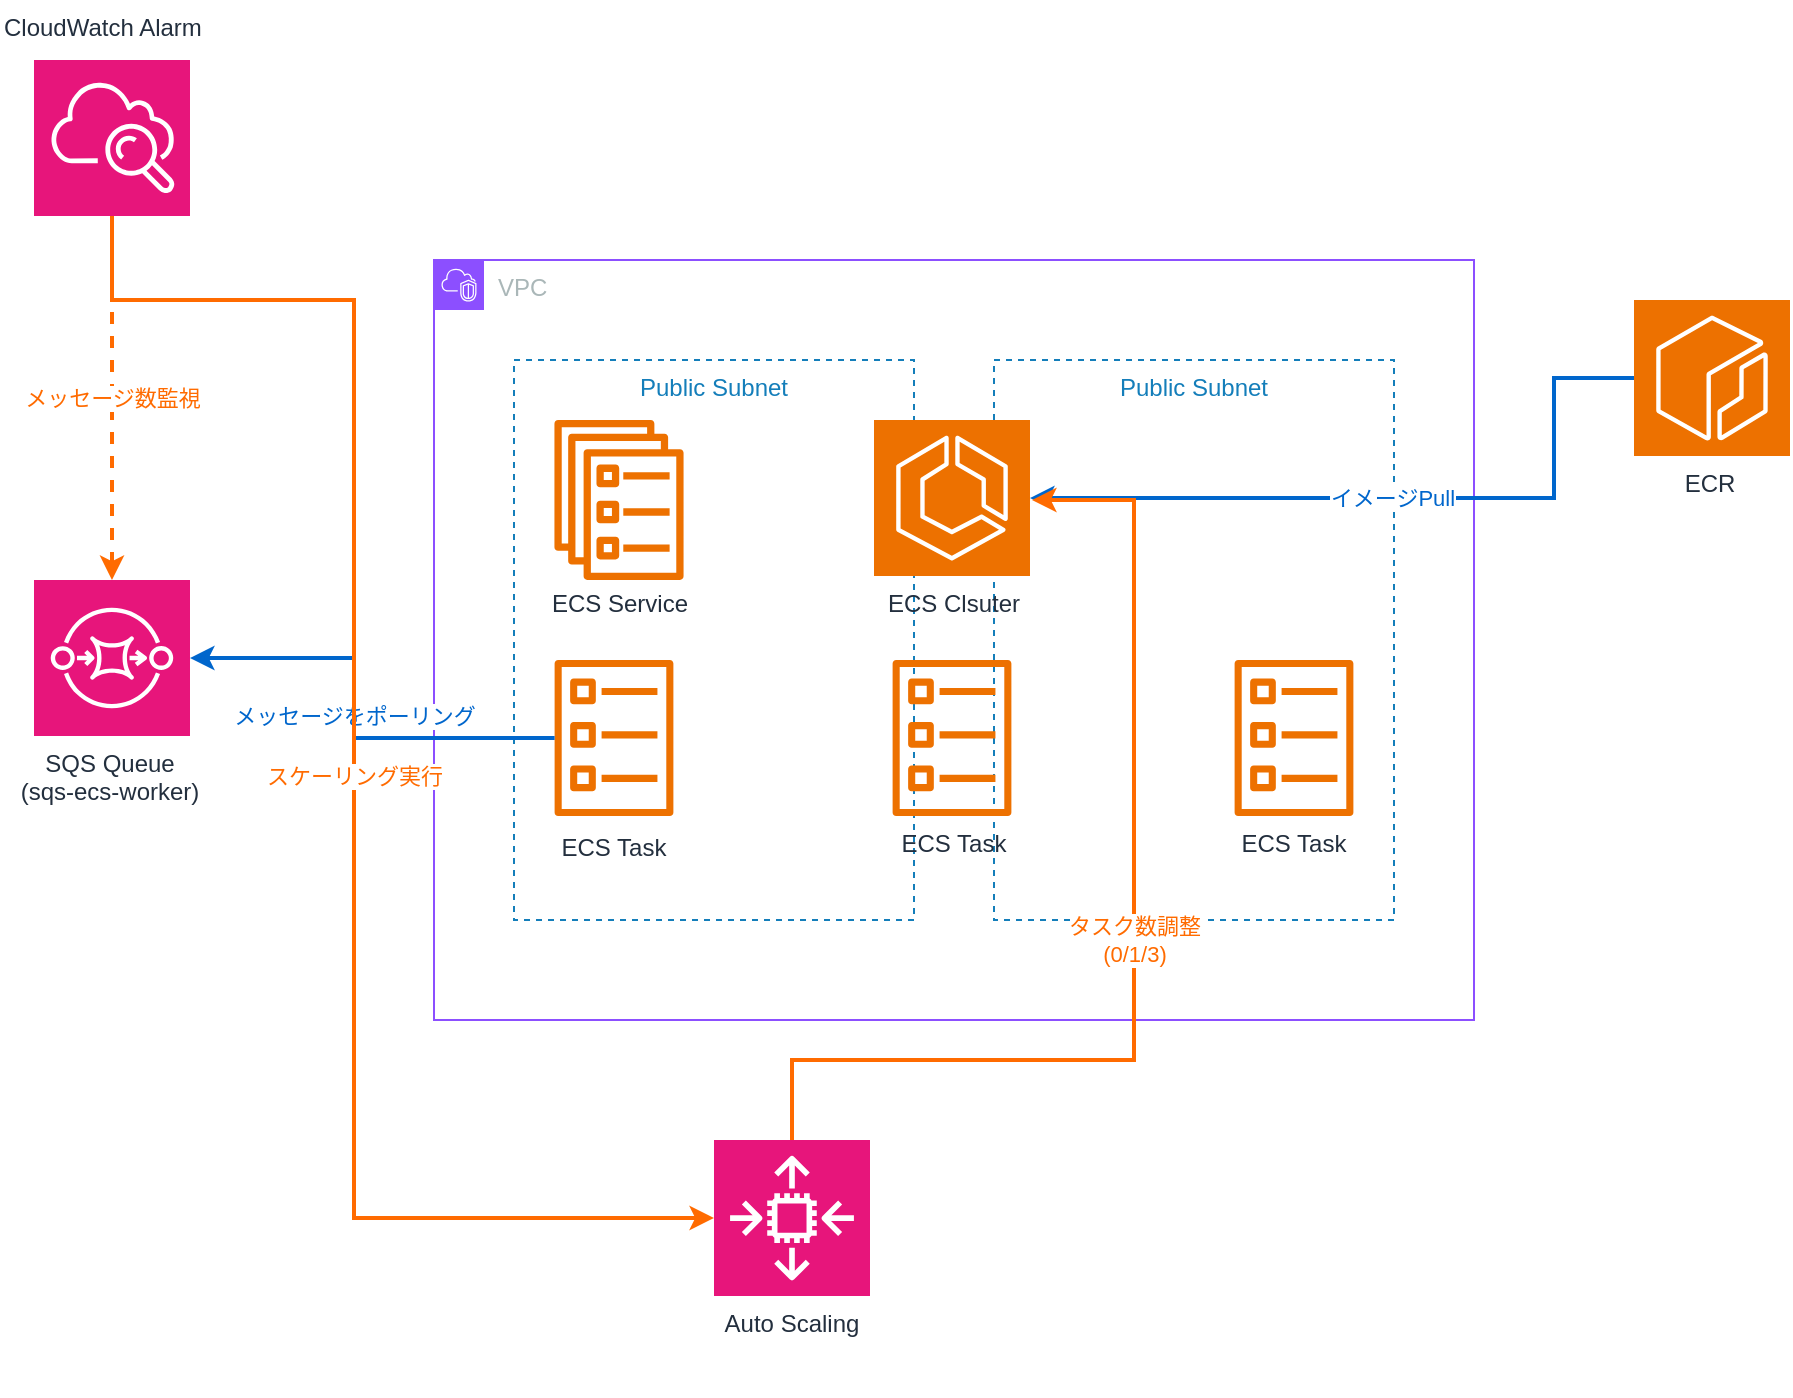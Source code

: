 <mxfile version="28.0.6">
  <diagram name="SQS-ECS-Worker-Architecture" id="aws-architecture">
    <mxGraphModel dx="1073" dy="759" grid="1" gridSize="10" guides="1" tooltips="1" connect="1" arrows="1" fold="1" page="1" pageScale="1" pageWidth="1169" pageHeight="827" math="0" shadow="0">
      <root>
        <mxCell id="0" />
        <mxCell id="1" parent="0" />
        <mxCell id="vpc" value="VPC" style="points=[[0,0],[0.25,0],[0.5,0],[0.75,0],[1,0],[1,0.25],[1,0.5],[1,0.75],[1,1],[0.75,1],[0.5,1],[0.25,1],[0,1],[0,0.75],[0,0.5],[0,0.25]];outlineConnect=0;gradientColor=none;html=1;whiteSpace=wrap;fontSize=12;fontStyle=0;container=1;pointerEvents=0;collapsible=0;recursiveResize=0;shape=mxgraph.aws4.group;grIcon=mxgraph.aws4.group_vpc2;strokeColor=#8C4FFF;fillColor=none;verticalAlign=top;align=left;spacingLeft=30;fontColor=#AAB7B8;dashed=0;" parent="1" vertex="1">
          <mxGeometry x="320" y="180" width="520" height="380" as="geometry" />
        </mxCell>
        <mxCell id="az1" value="Public Subnet" style="fillColor=none;strokeColor=#147EBA;dashed=1;verticalAlign=top;fontStyle=0;fontColor=#147EBA;whiteSpace=wrap;html=1;" parent="vpc" vertex="1">
          <mxGeometry x="40" y="50" width="200" height="280" as="geometry" />
        </mxCell>
        <mxCell id="az2" value="Public Subnet" style="fillColor=none;strokeColor=#147EBA;dashed=1;verticalAlign=top;fontStyle=0;fontColor=#147EBA;whiteSpace=wrap;html=1;" parent="vpc" vertex="1">
          <mxGeometry x="280" y="50" width="200" height="280" as="geometry" />
        </mxCell>
        <mxCell id="ecs-cluster" value="" style="sketch=0;points=[[0,0,0],[0.25,0,0],[0.5,0,0],[0.75,0,0],[1,0,0],[0,1,0],[0.25,1,0],[0.5,1,0],[0.75,1,0],[1,1,0],[0,0.25,0],[0,0.5,0],[0,0.75,0],[1,0.25,0],[1,0.5,0],[1,0.75,0]];outlineConnect=0;fontColor=#232F3E;fillColor=#ED7100;strokeColor=#ffffff;dashed=0;verticalAlign=top;align=center;html=1;fontSize=12;fontStyle=0;aspect=fixed;shape=mxgraph.aws4.resourceIcon;resIcon=mxgraph.aws4.ecs;" parent="vpc" vertex="1">
          <mxGeometry x="220" y="80" width="78" height="78" as="geometry" />
        </mxCell>
        <mxCell id="ecs-task1" value="" style="sketch=0;outlineConnect=0;fontColor=#232F3E;fillColor=#ED7100;strokeColor=#ffffff;dashed=0;verticalAlign=top;align=center;html=1;fontSize=12;fontStyle=0;aspect=fixed;pointerEvents=1;shape=mxgraph.aws4.ecs_task;" parent="vpc" vertex="1">
          <mxGeometry x="60" y="200" width="60" height="78" as="geometry" />
        </mxCell>
        <mxCell id="ecs-task2" value="" style="sketch=0;outlineConnect=0;fontColor=#232F3E;fillColor=#ED7100;strokeColor=#ffffff;dashed=0;verticalAlign=top;align=center;html=1;fontSize=12;fontStyle=0;aspect=fixed;pointerEvents=1;shape=mxgraph.aws4.ecs_task;" parent="vpc" vertex="1">
          <mxGeometry x="229" y="200" width="60" height="78" as="geometry" />
        </mxCell>
        <mxCell id="ecs-task3" value="" style="sketch=0;outlineConnect=0;fontColor=#232F3E;fillColor=#ED7100;strokeColor=#ffffff;dashed=0;verticalAlign=top;align=center;html=1;fontSize=12;fontStyle=0;aspect=fixed;pointerEvents=1;shape=mxgraph.aws4.ecs_task;" parent="vpc" vertex="1">
          <mxGeometry x="400" y="200" width="60" height="78" as="geometry" />
        </mxCell>
        <mxCell id="8lBdp48gVeb3DzW65F35-5" value="&lt;font color=&quot;#232f3e&quot;&gt;&lt;span style=&quot;text-wrap-mode: nowrap;&quot;&gt;ECS Clsuter&lt;/span&gt;&lt;/font&gt;" style="text;whiteSpace=wrap;html=1;align=center;" vertex="1" parent="vpc">
          <mxGeometry x="220" y="158" width="80" height="50" as="geometry" />
        </mxCell>
        <mxCell id="8lBdp48gVeb3DzW65F35-6" value="&lt;font color=&quot;#232f3e&quot;&gt;&lt;span style=&quot;text-wrap-mode: nowrap;&quot;&gt;ECS Task&lt;/span&gt;&lt;/font&gt;" style="text;whiteSpace=wrap;html=1;align=center;" vertex="1" parent="vpc">
          <mxGeometry x="50" y="280" width="80" height="50" as="geometry" />
        </mxCell>
        <mxCell id="8lBdp48gVeb3DzW65F35-7" value="&lt;font color=&quot;#232f3e&quot;&gt;&lt;span style=&quot;text-wrap-mode: nowrap;&quot;&gt;ECS Task&lt;/span&gt;&lt;/font&gt;" style="text;whiteSpace=wrap;html=1;align=center;fontFamily=Helvetica;fontSize=12;fontColor=default;" vertex="1" parent="vpc">
          <mxGeometry x="220" y="278" width="80" height="50" as="geometry" />
        </mxCell>
        <mxCell id="8lBdp48gVeb3DzW65F35-8" value="&lt;font color=&quot;#232f3e&quot;&gt;&lt;span style=&quot;text-wrap-mode: nowrap;&quot;&gt;ECS Task&lt;/span&gt;&lt;/font&gt;" style="text;whiteSpace=wrap;html=1;align=center;fontFamily=Helvetica;fontSize=12;fontColor=default;" vertex="1" parent="vpc">
          <mxGeometry x="390" y="278" width="80" height="50" as="geometry" />
        </mxCell>
        <mxCell id="8lBdp48gVeb3DzW65F35-9" value="" style="sketch=0;outlineConnect=0;fontColor=#232F3E;gradientColor=none;fillColor=#ED7100;strokeColor=none;dashed=0;verticalLabelPosition=bottom;verticalAlign=top;align=center;html=1;fontSize=12;fontStyle=0;aspect=fixed;pointerEvents=1;shape=mxgraph.aws4.ecs_service;" vertex="1" parent="vpc">
          <mxGeometry x="60" y="80" width="65" height="80" as="geometry" />
        </mxCell>
        <mxCell id="8lBdp48gVeb3DzW65F35-10" value="&lt;font color=&quot;#232f3e&quot;&gt;&lt;span style=&quot;text-wrap-mode: nowrap;&quot;&gt;ECS Service&lt;/span&gt;&lt;/font&gt;" style="text;whiteSpace=wrap;html=1;align=center;" vertex="1" parent="vpc">
          <mxGeometry x="52.5" y="158" width="80" height="50" as="geometry" />
        </mxCell>
        <mxCell id="sqs" value="" style="sketch=0;points=[[0,0,0],[0.25,0,0],[0.5,0,0],[0.75,0,0],[1,0,0],[0,1,0],[0.25,1,0],[0.5,1,0],[0.75,1,0],[1,1,0],[0,0.25,0],[0,0.5,0],[0,0.75,0],[1,0.25,0],[1,0.5,0],[1,0.75,0]];outlineConnect=0;fontColor=#232F3E;fillColor=#E7157B;strokeColor=#ffffff;dashed=0;verticalAlign=top;align=center;html=1;fontSize=12;fontStyle=0;aspect=fixed;shape=mxgraph.aws4.resourceIcon;resIcon=mxgraph.aws4.sqs;" parent="1" vertex="1">
          <mxGeometry x="120" y="340" width="78" height="78" as="geometry" />
        </mxCell>
        <mxCell id="ecr" value="" style="sketch=0;points=[[0,0,0],[0.25,0,0],[0.5,0,0],[0.75,0,0],[1,0,0],[0,1,0],[0.25,1,0],[0.5,1,0],[0.75,1,0],[1,1,0],[0,0.25,0],[0,0.5,0],[0,0.75,0],[1,0.25,0],[1,0.5,0],[1,0.75,0]];outlineConnect=0;fontColor=#232F3E;fillColor=#ED7100;strokeColor=#ffffff;dashed=0;verticalAlign=top;align=center;html=1;fontSize=12;fontStyle=0;aspect=fixed;shape=mxgraph.aws4.resourceIcon;resIcon=mxgraph.aws4.ecr;" parent="1" vertex="1">
          <mxGeometry x="920" y="200" width="78" height="78" as="geometry" />
        </mxCell>
        <mxCell id="alarm" value="" style="sketch=0;points=[[0,0,0],[0.25,0,0],[0.5,0,0],[0.75,0,0],[1,0,0],[0,1,0],[0.25,1,0],[0.5,1,0],[0.75,1,0],[1,1,0],[0,0.25,0],[0,0.5,0],[0,0.75,0],[1,0.25,0],[1,0.5,0],[1,0.75,0]];outlineConnect=0;fontColor=#232F3E;fillColor=#E7157B;strokeColor=#ffffff;dashed=0;verticalAlign=top;align=center;html=1;fontSize=12;fontStyle=0;aspect=fixed;shape=mxgraph.aws4.resourceIcon;resIcon=mxgraph.aws4.cloudwatch;" parent="1" vertex="1">
          <mxGeometry x="120" y="80" width="78" height="78" as="geometry" />
        </mxCell>
        <mxCell id="autoscaling" value="" style="sketch=0;points=[[0,0,0],[0.25,0,0],[0.5,0,0],[0.75,0,0],[1,0,0],[0,1,0],[0.25,1,0],[0.5,1,0],[0.75,1,0],[1,1,0],[0,0.25,0],[0,0.5,0],[0,0.75,0],[1,0.25,0],[1,0.5,0],[1,0.75,0]];outlineConnect=0;fontColor=#232F3E;fillColor=#E7157B;strokeColor=#ffffff;dashed=0;verticalAlign=top;align=center;html=1;fontSize=12;fontStyle=0;aspect=fixed;shape=mxgraph.aws4.resourceIcon;resIcon=mxgraph.aws4.auto_scaling2;" parent="1" vertex="1">
          <mxGeometry x="460" y="620" width="78" height="78" as="geometry" />
        </mxCell>
        <mxCell id="arrow1" value="メッセージをポーリング" style="edgeStyle=orthogonalEdgeStyle;rounded=0;orthogonalLoop=1;jettySize=auto;html=1;strokeColor=#0066CC;strokeWidth=2;fontSize=11;fontColor=#0066CC;endArrow=none;endFill=0;startArrow=classic;startFill=1;" parent="1" source="sqs" target="ecs-task1" edge="1">
          <mxGeometry relative="1" as="geometry">
            <Array as="points">
              <mxPoint x="280" y="379" />
              <mxPoint x="280" y="419" />
            </Array>
          </mxGeometry>
        </mxCell>
        <mxCell id="arrow2" value="イメージPull" style="edgeStyle=orthogonalEdgeStyle;rounded=0;orthogonalLoop=1;jettySize=auto;html=1;strokeColor=#0066CC;strokeWidth=2;fontSize=11;fontColor=#0066CC;" parent="1" source="ecr" target="ecs-cluster" edge="1">
          <mxGeometry relative="1" as="geometry">
            <Array as="points">
              <mxPoint x="880" y="239" />
              <mxPoint x="880" y="299" />
            </Array>
          </mxGeometry>
        </mxCell>
        <mxCell id="arrow4" value="メッセージ数監視" style="edgeStyle=orthogonalEdgeStyle;rounded=0;orthogonalLoop=1;jettySize=auto;html=1;strokeColor=#FF6B00;strokeWidth=2;fontSize=11;fontColor=#FF6B00;dashed=1;" parent="1" source="alarm" target="sqs" edge="1">
          <mxGeometry relative="1" as="geometry" />
        </mxCell>
        <mxCell id="arrow5" value="スケーリング実行" style="edgeStyle=orthogonalEdgeStyle;rounded=0;orthogonalLoop=1;jettySize=auto;html=1;strokeColor=#FF6B00;strokeWidth=2;fontSize=11;fontColor=#FF6B00;" parent="1" source="alarm" target="autoscaling" edge="1">
          <mxGeometry relative="1" as="geometry">
            <Array as="points">
              <mxPoint x="159" y="200" />
              <mxPoint x="280" y="200" />
              <mxPoint x="280" y="659" />
            </Array>
          </mxGeometry>
        </mxCell>
        <mxCell id="arrow6" value="タスク数調整&#xa;(0/1/3)" style="edgeStyle=orthogonalEdgeStyle;rounded=0;orthogonalLoop=1;jettySize=auto;html=1;strokeColor=#FF6B00;strokeWidth=2;fontSize=11;fontColor=#FF6B00;" parent="1" source="autoscaling" edge="1">
          <mxGeometry relative="1" as="geometry">
            <Array as="points">
              <mxPoint x="499" y="580" />
              <mxPoint x="670" y="580" />
              <mxPoint x="670" y="300" />
            </Array>
            <mxPoint x="619" y="300" as="targetPoint" />
          </mxGeometry>
        </mxCell>
        <mxCell id="8lBdp48gVeb3DzW65F35-1" value="&lt;span&gt;&lt;span style=&quot;color: rgb(35, 47, 62); font-family: Helvetica; font-size: 12px; font-style: normal; font-variant-ligatures: normal; font-variant-caps: normal; font-weight: 400; letter-spacing: normal; orphans: 2; text-indent: 0px; text-transform: none; widows: 2; word-spacing: 0px; -webkit-text-stroke-width: 0px; white-space: nowrap; text-decoration-thickness: initial; text-decoration-style: initial; text-decoration-color: initial; float: none; display: inline !important;&quot;&gt;SQS Queue&lt;/span&gt;&lt;br style=&quot;forced-color-adjust: none; color: rgb(35, 47, 62); font-family: Helvetica; font-size: 12px; font-style: normal; font-variant-ligatures: normal; font-variant-caps: normal; font-weight: 400; letter-spacing: normal; orphans: 2; text-indent: 0px; text-transform: none; widows: 2; word-spacing: 0px; -webkit-text-stroke-width: 0px; white-space: nowrap; text-decoration-thickness: initial; text-decoration-style: initial; text-decoration-color: initial;&quot;&gt;&lt;span style=&quot;color: rgb(35, 47, 62); font-family: Helvetica; font-size: 12px; font-style: normal; font-variant-ligatures: normal; font-variant-caps: normal; font-weight: 400; letter-spacing: normal; orphans: 2; text-indent: 0px; text-transform: none; widows: 2; word-spacing: 0px; -webkit-text-stroke-width: 0px; white-space: nowrap; text-decoration-thickness: initial; text-decoration-style: initial; text-decoration-color: initial; float: none; display: inline !important;&quot;&gt;(sqs-ecs-worker)&lt;/span&gt;&lt;/span&gt;" style="text;whiteSpace=wrap;html=1;align=center;" vertex="1" parent="1">
          <mxGeometry x="118" y="418" width="80" height="50" as="geometry" />
        </mxCell>
        <mxCell id="8lBdp48gVeb3DzW65F35-2" value="&lt;span&gt;&lt;span style=&quot;color: rgb(35, 47, 62); font-family: Helvetica; font-size: 12px; font-style: normal; font-variant-ligatures: normal; font-variant-caps: normal; font-weight: 400; letter-spacing: normal; orphans: 2; text-align: center; text-indent: 0px; text-transform: none; widows: 2; word-spacing: 0px; -webkit-text-stroke-width: 0px; white-space: nowrap; text-decoration-thickness: initial; text-decoration-style: initial; text-decoration-color: initial; float: none; display: inline !important;&quot;&gt;CloudWatch Alarm&lt;/span&gt;&lt;br&gt;&lt;/span&gt;" style="text;whiteSpace=wrap;html=1;" vertex="1" parent="1">
          <mxGeometry x="103" y="50" width="112" height="30" as="geometry" />
        </mxCell>
        <mxCell id="8lBdp48gVeb3DzW65F35-3" value="&lt;font color=&quot;#232f3e&quot;&gt;&lt;span style=&quot;text-wrap-mode: nowrap;&quot;&gt;Auto Scaling&lt;/span&gt;&lt;/font&gt;" style="text;whiteSpace=wrap;html=1;align=center;" vertex="1" parent="1">
          <mxGeometry x="459" y="698" width="80" height="50" as="geometry" />
        </mxCell>
        <mxCell id="8lBdp48gVeb3DzW65F35-4" value="&lt;font color=&quot;#232f3e&quot;&gt;&lt;span style=&quot;text-wrap-mode: nowrap;&quot;&gt;ECR&lt;/span&gt;&lt;/font&gt;" style="text;whiteSpace=wrap;html=1;align=center;" vertex="1" parent="1">
          <mxGeometry x="918" y="278" width="80" height="50" as="geometry" />
        </mxCell>
      </root>
    </mxGraphModel>
  </diagram>
</mxfile>
